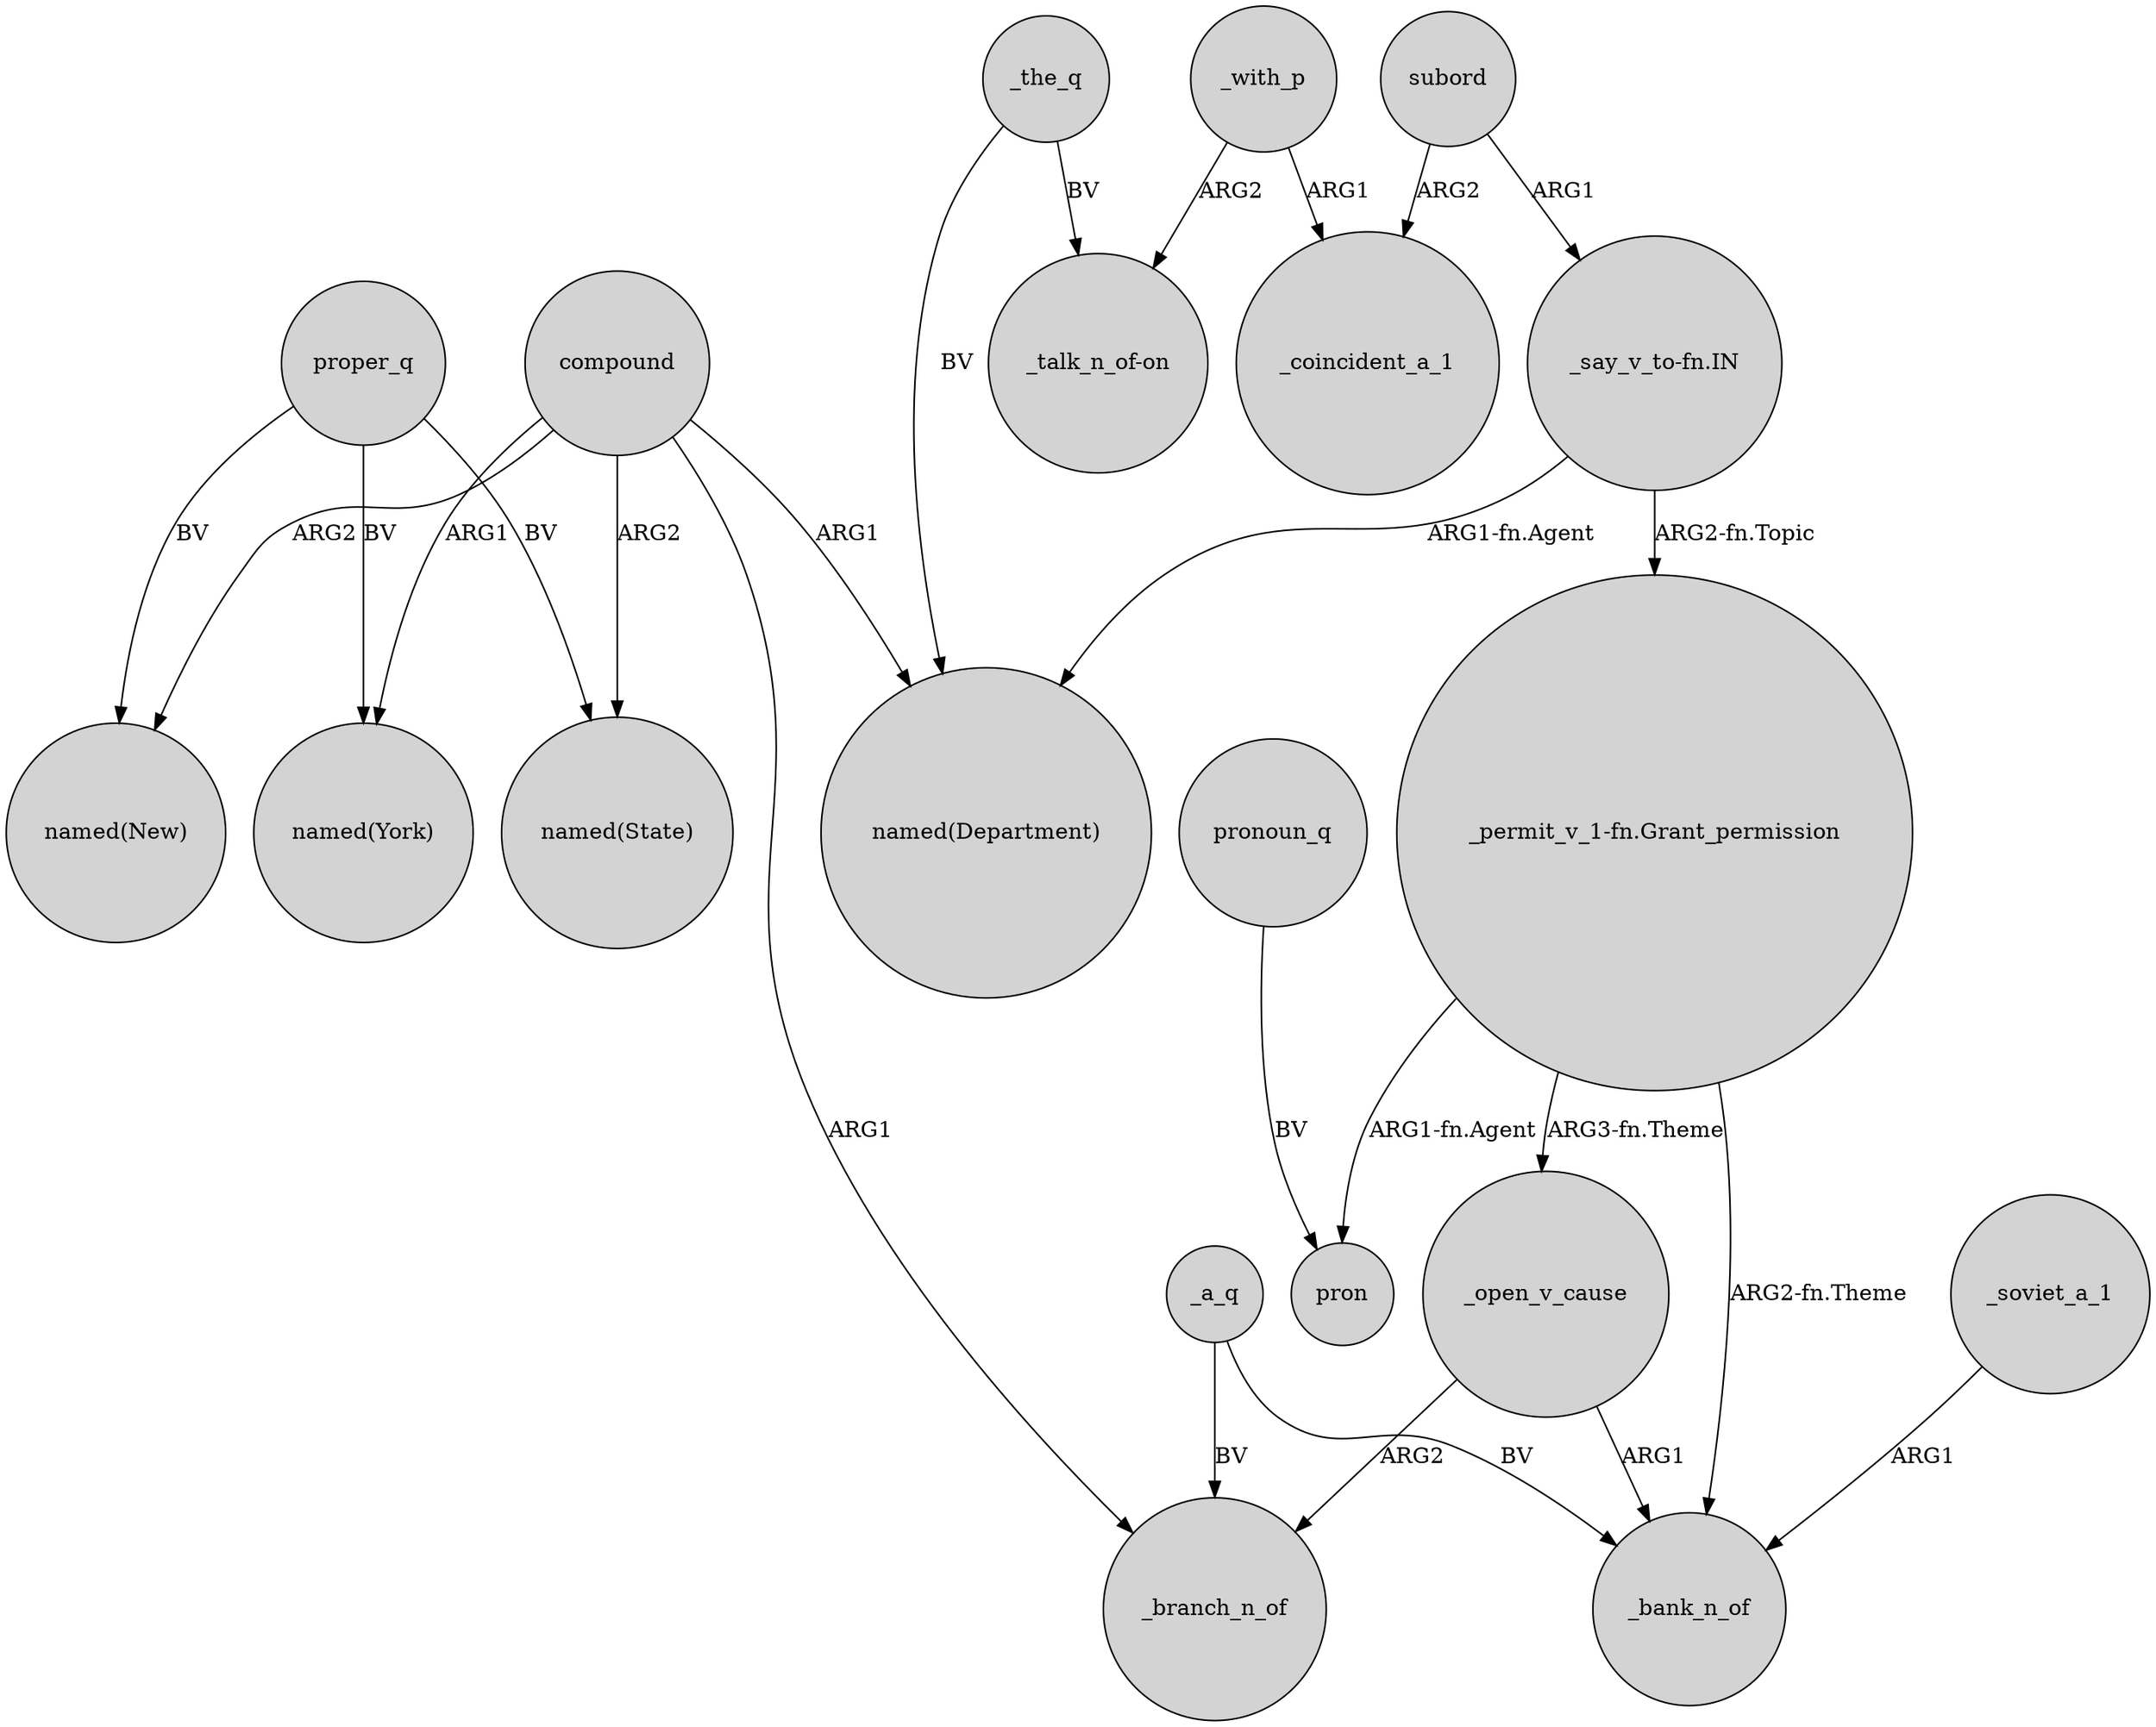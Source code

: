 digraph {
	node [shape=circle style=filled]
	_open_v_cause -> _branch_n_of [label=ARG2]
	compound -> _branch_n_of [label=ARG1]
	compound -> "named(New)" [label=ARG2]
	proper_q -> "named(New)" [label=BV]
	subord -> "_say_v_to-fn.IN" [label=ARG1]
	_a_q -> _branch_n_of [label=BV]
	_open_v_cause -> _bank_n_of [label=ARG1]
	_the_q -> "_talk_n_of-on" [label=BV]
	compound -> "named(State)" [label=ARG2]
	pronoun_q -> pron [label=BV]
	compound -> "named(York)" [label=ARG1]
	_the_q -> "named(Department)" [label=BV]
	"_permit_v_1-fn.Grant_permission" -> _open_v_cause [label="ARG3-fn.Theme"]
	"_permit_v_1-fn.Grant_permission" -> pron [label="ARG1-fn.Agent"]
	_with_p -> _coincident_a_1 [label=ARG1]
	_soviet_a_1 -> _bank_n_of [label=ARG1]
	subord -> _coincident_a_1 [label=ARG2]
	proper_q -> "named(State)" [label=BV]
	compound -> "named(Department)" [label=ARG1]
	_with_p -> "_talk_n_of-on" [label=ARG2]
	"_permit_v_1-fn.Grant_permission" -> _bank_n_of [label="ARG2-fn.Theme"]
	"_say_v_to-fn.IN" -> "_permit_v_1-fn.Grant_permission" [label="ARG2-fn.Topic"]
	proper_q -> "named(York)" [label=BV]
	"_say_v_to-fn.IN" -> "named(Department)" [label="ARG1-fn.Agent"]
	_a_q -> _bank_n_of [label=BV]
}
